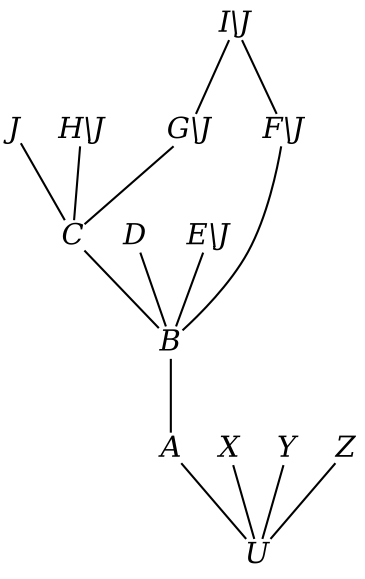 digraph BundleClosure__Taxonomy {
    rankdir = BT

    J [
        fontname = "Times-Italic",
        fontsize = 14,
        shape = plain,
        label = J
    ]

    C [
        fontname = "Times-Italic",
        fontsize = 14,
        shape = plain,
        label = C
    ]

    D [
        fontname = "Times-Italic",
        fontsize = 14,
        shape = plain,
        label = D
    ]

    B [
        fontname = "Times-Italic",
        fontsize = 14,
        shape = plain,
        label = B
    ]

    A [
        fontname = "Times-Italic",
        fontsize = 14,
        shape = plain,
        label = A
    ]

    X [
        fontname = "Times-Italic",
        fontsize = 14,
        shape = plain,
        label = X
    ]

    Y [
        fontname = "Times-Italic",
        fontsize = 14,
        shape = plain,
        label = Y
    ]

    Z [
        fontname = "Times-Italic",
        fontsize = 14,
        shape = plain,
        label = Z
    ]

    U [
        fontname = "Times-Italic",
        fontsize = 14,
        shape = plain,
        label = U
    ]

    "I\\J" [
        fontname = "Times-Italic",
        fontsize = 14,
        shape = plain,
        label = "I\\J"
    ]

    "H\\J" [
        fontname = "Times-Italic",
        fontsize = 14,
        shape = plain,
        label = "H\\J"
    ]

    "E\\J" [
        fontname = "Times-Italic",
        fontsize = 14,
        shape = plain,
        label = "E\\J"
    ]

    "G\\J" [
        fontname = "Times-Italic",
        fontsize = 14,
        shape = plain,
        label = "G\\J"
    ]

    "F\\J" [
        fontname = "Times-Italic",
        fontsize = 14,
        shape = plain,
        label = "F\\J"
    ]

    C -> "H\\J" [
        arrowhead = none,
        fontsize = 8
    ]

    C -> J [
        arrowhead = none,
        fontsize = 8
    ]

    C -> "G\\J" [
        arrowhead = none,
        fontsize = 8
    ]

    B -> C [
        arrowhead = none,
        fontsize = 8
    ]

    B -> D [
        arrowhead = none,
        fontsize = 8
    ]

    B -> "E\\J" [
        arrowhead = none,
        fontsize = 8
    ]

    B -> "F\\J" [
        arrowhead = none,
        fontsize = 8
    ]

    A -> B [
        arrowhead = none,
        fontsize = 8
    ]

    U -> A [
        arrowhead = none,
        fontsize = 8
    ]

    U -> X [
        arrowhead = none,
        fontsize = 8
    ]

    U -> Y [
        arrowhead = none,
        fontsize = 8
    ]

    U -> Z [
        arrowhead = none,
        fontsize = 8
    ]

    "G\\J" -> "I\\J" [
        arrowhead = none,
        fontsize = 8
    ]

    "F\\J" -> "I\\J" [
        arrowhead = none,
        fontsize = 8
    ]
}